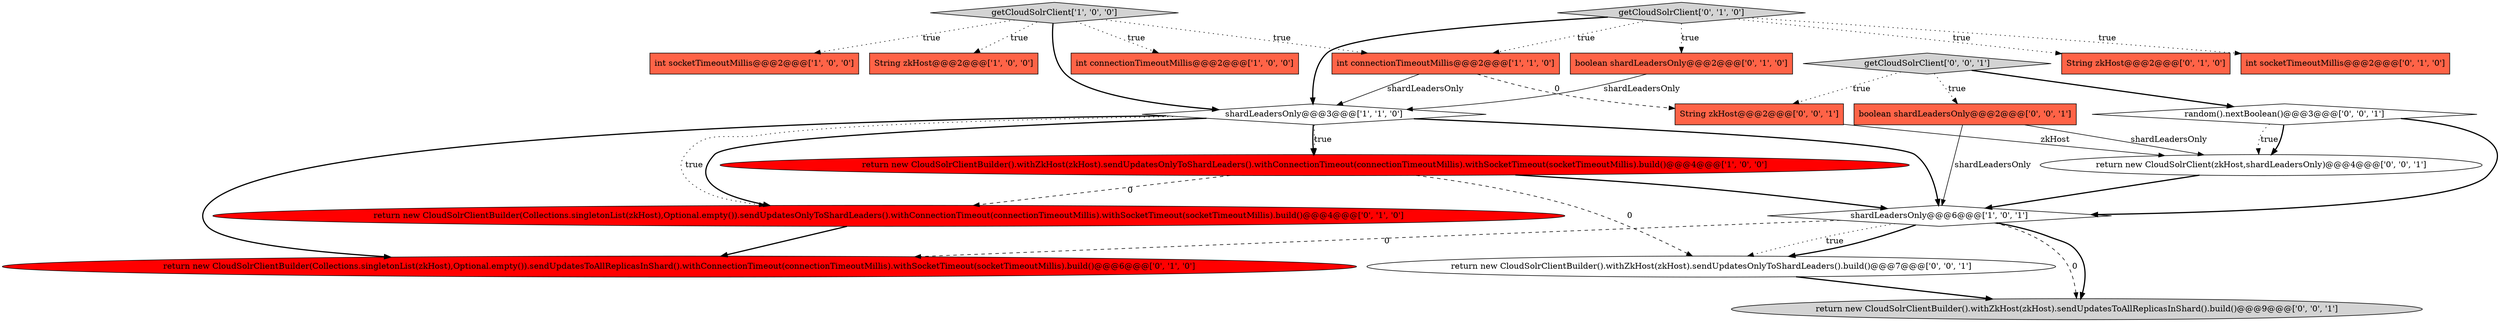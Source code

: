 digraph {
2 [style = filled, label = "int connectionTimeoutMillis@@@2@@@['1', '0', '0']", fillcolor = tomato, shape = box image = "AAA0AAABBB1BBB"];
8 [style = filled, label = "String zkHost@@@2@@@['0', '1', '0']", fillcolor = tomato, shape = box image = "AAA0AAABBB2BBB"];
18 [style = filled, label = "return new CloudSolrClientBuilder().withZkHost(zkHost).sendUpdatesToAllReplicasInShard().build()@@@9@@@['0', '0', '1']", fillcolor = lightgray, shape = ellipse image = "AAA0AAABBB3BBB"];
0 [style = filled, label = "int socketTimeoutMillis@@@2@@@['1', '0', '0']", fillcolor = tomato, shape = box image = "AAA0AAABBB1BBB"];
10 [style = filled, label = "getCloudSolrClient['0', '1', '0']", fillcolor = lightgray, shape = diamond image = "AAA0AAABBB2BBB"];
1 [style = filled, label = "shardLeadersOnly@@@3@@@['1', '1', '0']", fillcolor = white, shape = diamond image = "AAA0AAABBB1BBB"];
13 [style = filled, label = "return new CloudSolrClientBuilder(Collections.singletonList(zkHost),Optional.empty()).sendUpdatesOnlyToShardLeaders().withConnectionTimeout(connectionTimeoutMillis).withSocketTimeout(socketTimeoutMillis).build()@@@4@@@['0', '1', '0']", fillcolor = red, shape = ellipse image = "AAA1AAABBB2BBB"];
11 [style = filled, label = "return new CloudSolrClientBuilder(Collections.singletonList(zkHost),Optional.empty()).sendUpdatesToAllReplicasInShard().withConnectionTimeout(connectionTimeoutMillis).withSocketTimeout(socketTimeoutMillis).build()@@@6@@@['0', '1', '0']", fillcolor = red, shape = ellipse image = "AAA1AAABBB2BBB"];
12 [style = filled, label = "boolean shardLeadersOnly@@@2@@@['0', '1', '0']", fillcolor = tomato, shape = box image = "AAA0AAABBB2BBB"];
14 [style = filled, label = "return new CloudSolrClient(zkHost,shardLeadersOnly)@@@4@@@['0', '0', '1']", fillcolor = white, shape = ellipse image = "AAA0AAABBB3BBB"];
7 [style = filled, label = "getCloudSolrClient['1', '0', '0']", fillcolor = lightgray, shape = diamond image = "AAA0AAABBB1BBB"];
20 [style = filled, label = "String zkHost@@@2@@@['0', '0', '1']", fillcolor = tomato, shape = box image = "AAA0AAABBB3BBB"];
17 [style = filled, label = "random().nextBoolean()@@@3@@@['0', '0', '1']", fillcolor = white, shape = diamond image = "AAA0AAABBB3BBB"];
4 [style = filled, label = "String zkHost@@@2@@@['1', '0', '0']", fillcolor = tomato, shape = box image = "AAA0AAABBB1BBB"];
9 [style = filled, label = "int socketTimeoutMillis@@@2@@@['0', '1', '0']", fillcolor = tomato, shape = box image = "AAA0AAABBB2BBB"];
19 [style = filled, label = "boolean shardLeadersOnly@@@2@@@['0', '0', '1']", fillcolor = tomato, shape = box image = "AAA0AAABBB3BBB"];
6 [style = filled, label = "int connectionTimeoutMillis@@@2@@@['1', '1', '0']", fillcolor = tomato, shape = box image = "AAA0AAABBB1BBB"];
3 [style = filled, label = "shardLeadersOnly@@@6@@@['1', '0', '1']", fillcolor = white, shape = diamond image = "AAA0AAABBB1BBB"];
15 [style = filled, label = "getCloudSolrClient['0', '0', '1']", fillcolor = lightgray, shape = diamond image = "AAA0AAABBB3BBB"];
16 [style = filled, label = "return new CloudSolrClientBuilder().withZkHost(zkHost).sendUpdatesOnlyToShardLeaders().build()@@@7@@@['0', '0', '1']", fillcolor = white, shape = ellipse image = "AAA0AAABBB3BBB"];
5 [style = filled, label = "return new CloudSolrClientBuilder().withZkHost(zkHost).sendUpdatesOnlyToShardLeaders().withConnectionTimeout(connectionTimeoutMillis).withSocketTimeout(socketTimeoutMillis).build()@@@4@@@['1', '0', '0']", fillcolor = red, shape = ellipse image = "AAA1AAABBB1BBB"];
1->5 [style = bold, label=""];
5->3 [style = bold, label=""];
14->3 [style = bold, label=""];
20->14 [style = solid, label="zkHost"];
7->2 [style = dotted, label="true"];
7->6 [style = dotted, label="true"];
10->8 [style = dotted, label="true"];
10->6 [style = dotted, label="true"];
10->12 [style = dotted, label="true"];
16->18 [style = bold, label=""];
7->1 [style = bold, label=""];
6->20 [style = dashed, label="0"];
3->18 [style = dashed, label="0"];
1->3 [style = bold, label=""];
17->14 [style = dotted, label="true"];
15->20 [style = dotted, label="true"];
3->16 [style = bold, label=""];
7->0 [style = dotted, label="true"];
10->9 [style = dotted, label="true"];
13->11 [style = bold, label=""];
1->13 [style = bold, label=""];
5->13 [style = dashed, label="0"];
1->11 [style = bold, label=""];
3->18 [style = bold, label=""];
5->16 [style = dashed, label="0"];
1->13 [style = dotted, label="true"];
15->17 [style = bold, label=""];
17->14 [style = bold, label=""];
15->19 [style = dotted, label="true"];
19->14 [style = solid, label="shardLeadersOnly"];
7->4 [style = dotted, label="true"];
6->1 [style = solid, label="shardLeadersOnly"];
17->3 [style = bold, label=""];
10->1 [style = bold, label=""];
1->5 [style = dotted, label="true"];
3->16 [style = dotted, label="true"];
3->11 [style = dashed, label="0"];
19->3 [style = solid, label="shardLeadersOnly"];
12->1 [style = solid, label="shardLeadersOnly"];
}
